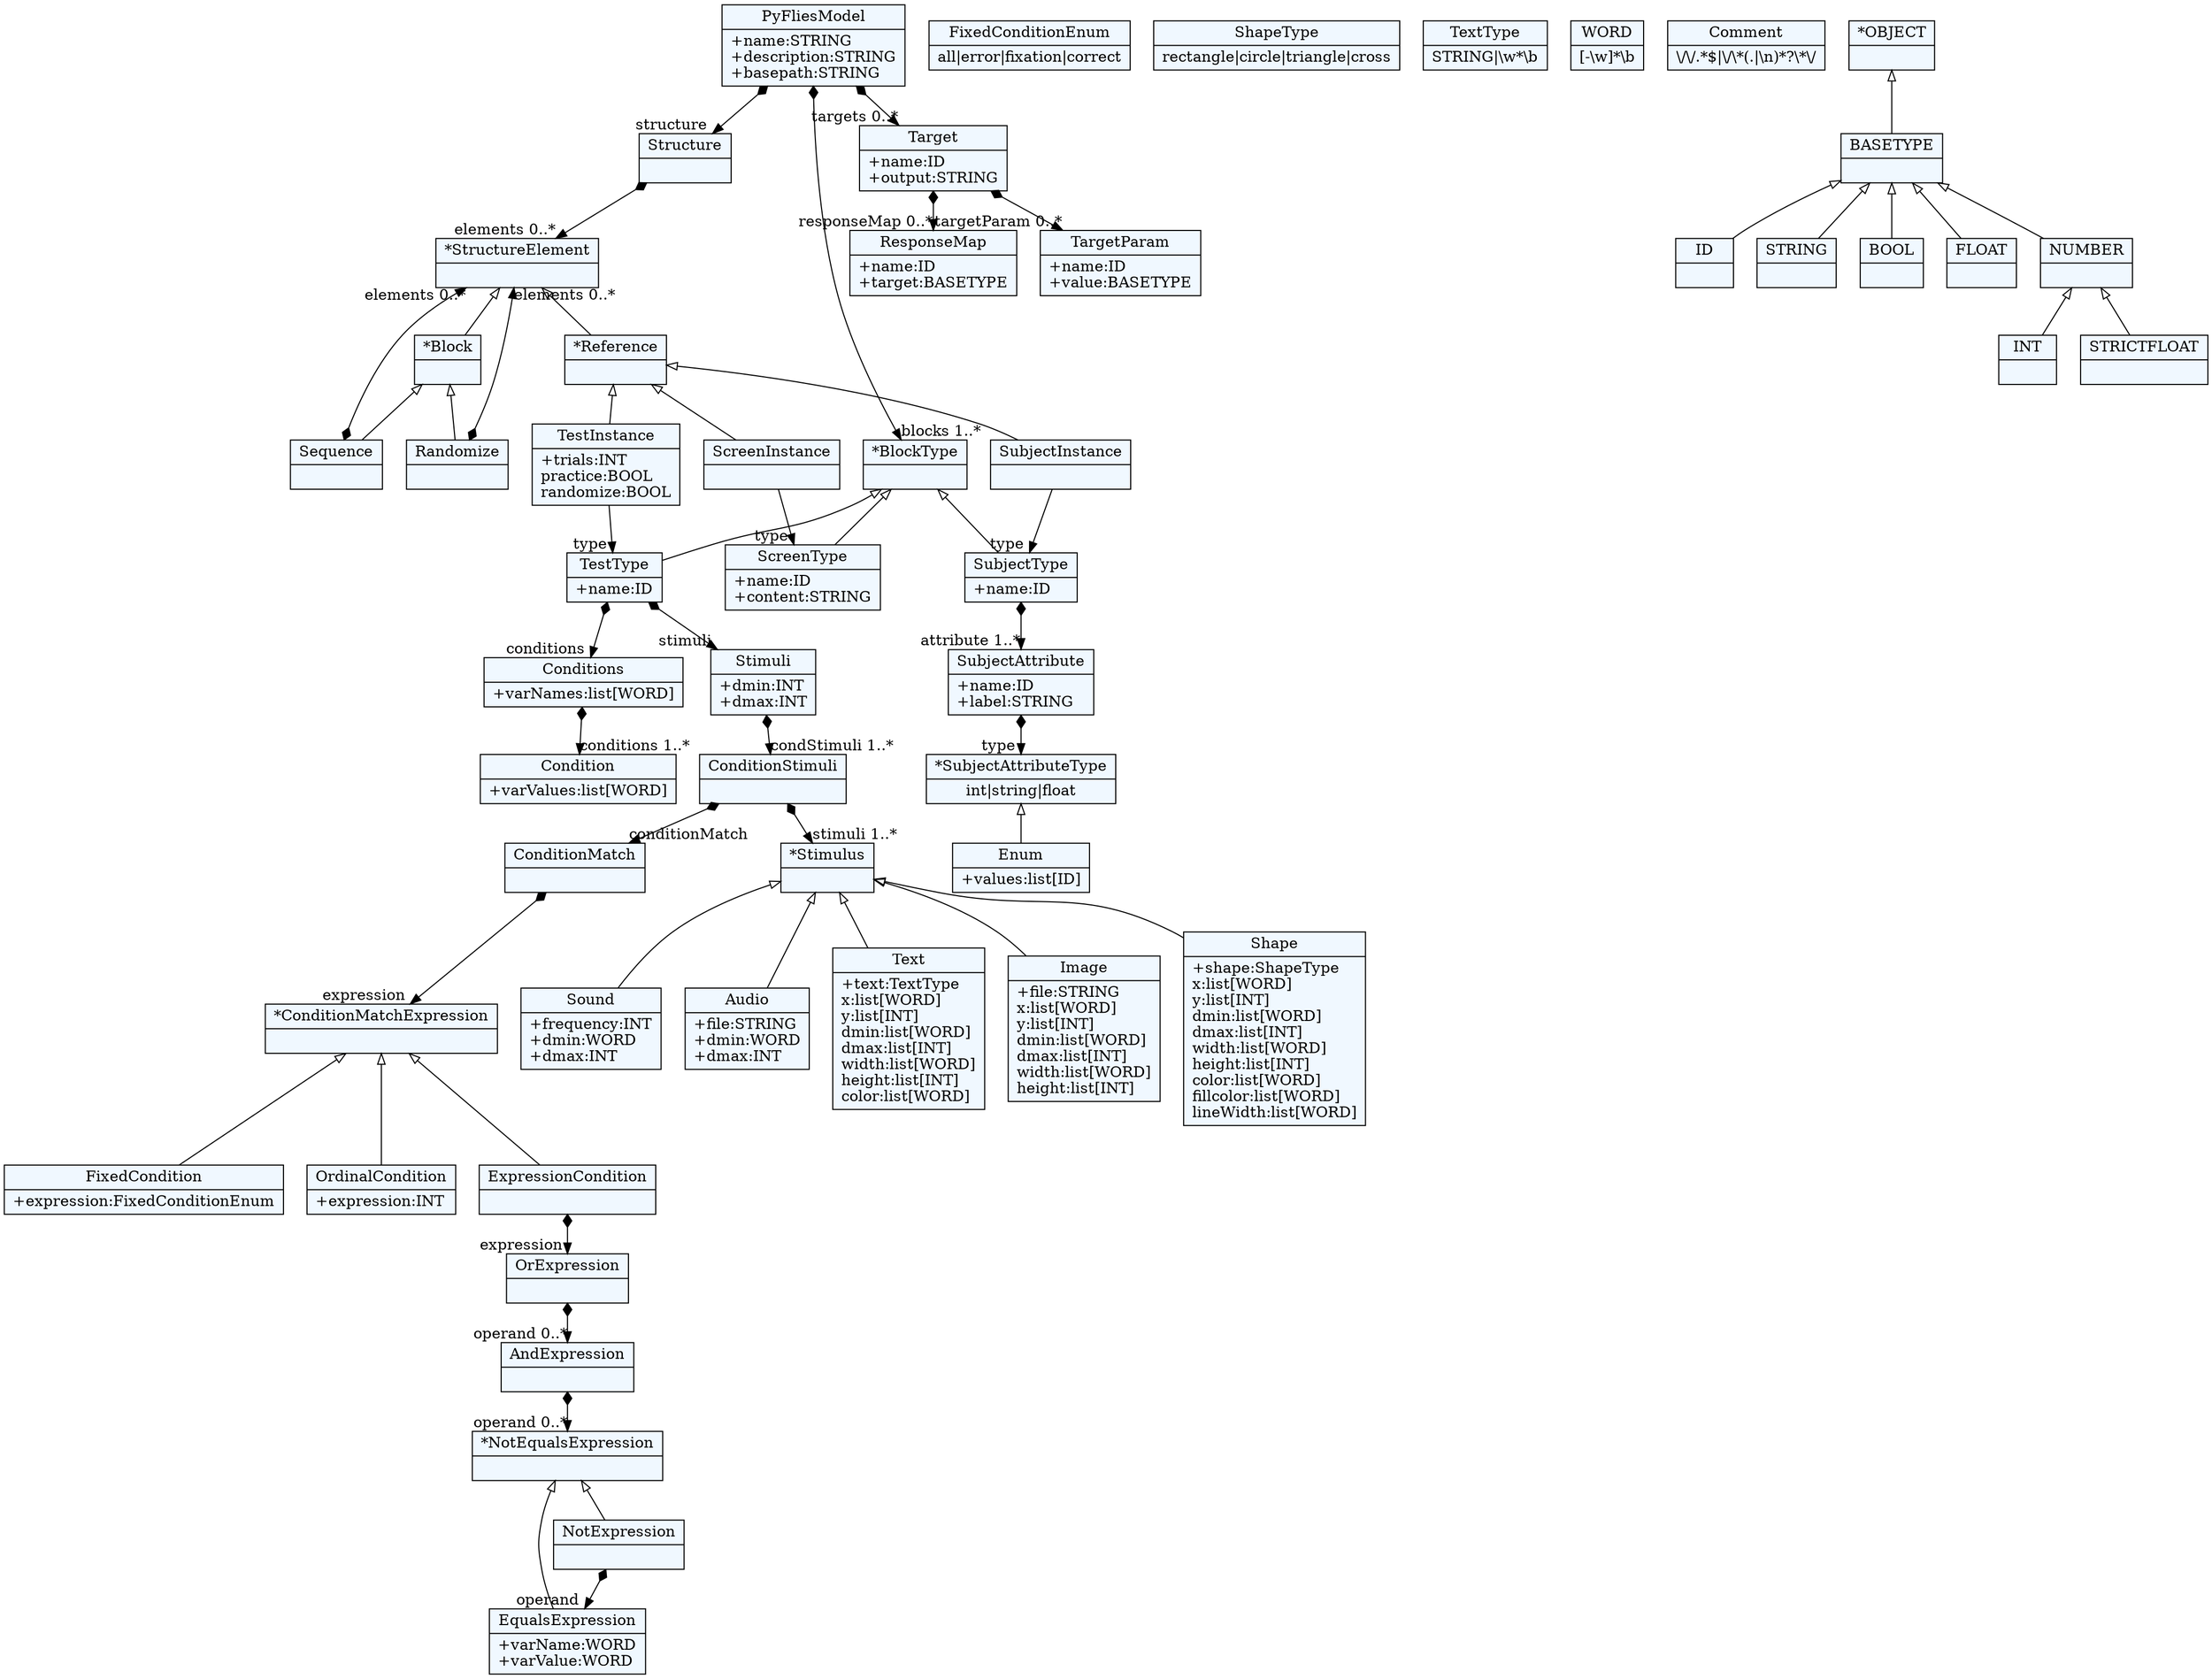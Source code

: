 
    digraph xtext {
    fontname = "Bitstream Vera Sans"
    fontsize = 8
    node[
        shape=record,
        style=filled,
        fillcolor=aliceblue
    ]
    nodesep = 0.3
    edge[dir=black,arrowtail=empty]


35551704 -> 35185224[arrowtail=diamond, dir=both, headlabel="blocks 1..*"]
35551704 -> 35529368[arrowtail=diamond, dir=both, headlabel="structure "]
35551704 -> 35545640[arrowtail=diamond, dir=both, headlabel="targets 0..*"]
35551704[ label="{PyFliesModel|+name:STRING\l+description:STRING\l+basepath:STRING\l}"]

35185224[ label="{*BlockType|}"]
35185224 -> 35230664 [dir=back]
35185224 -> 34450648 [dir=back]
35185224 -> 34429048 [dir=back]

35230664 -> 35649480[arrowtail=diamond, dir=both, headlabel="conditions "]
35230664 -> 35817464[arrowtail=diamond, dir=both, headlabel="stimuli "]
35230664[ label="{TestType|+name:ID\l}"]

35649480 -> 34511160[arrowtail=diamond, dir=both, headlabel="conditions 1..*"]
35649480[ label="{Conditions|+varNames:list[WORD]\l}"]

34511160[ label="{Condition|+varValues:list[WORD]\l}"]

35817464 -> 35482168[arrowtail=diamond, dir=both, headlabel="condStimuli 1..*"]
35817464[ label="{Stimuli|+dmin:INT\l+dmax:INT\l}"]

35482168 -> 35745528[arrowtail=diamond, dir=both, headlabel="conditionMatch "]
35482168 -> 35735512[arrowtail=diamond, dir=both, headlabel="stimuli 1..*"]
35482168[ label="{ConditionStimuli|}"]

35745528 -> 35696104[arrowtail=diamond, dir=both, headlabel="expression "]
35745528[ label="{ConditionMatch|}"]

35696104[ label="{*ConditionMatchExpression|}"]
35696104 -> 35690568 [dir=back]
35696104 -> 34915288 [dir=back]
35696104 -> 35758184 [dir=back]

35690568[ label="{FixedCondition|+expression:FixedConditionEnum\l}"]

34923880[ label="{FixedConditionEnum|all\|error\|fixation\|correct}"]

34915288[ label="{OrdinalCondition|+expression:INT\l}"]

35758184 -> 35798744[arrowtail=diamond, dir=both, headlabel="expression "]
35758184[ label="{ExpressionCondition|}"]

35798744 -> 34823688[arrowtail=diamond, dir=both, headlabel="operand 0..*"]
35798744[ label="{OrExpression|}"]

34823688 -> 35823944[arrowtail=diamond, dir=both, headlabel="operand 0..*"]
34823688[ label="{AndExpression|}"]

35823944[ label="{*NotEqualsExpression|}"]
35823944 -> 34427544 [dir=back]
35823944 -> 35557944 [dir=back]

34427544 -> 35557944[arrowtail=diamond, dir=both, headlabel="operand "]
34427544[ label="{NotExpression|}"]

35557944[ label="{EqualsExpression|+varName:WORD\l+varValue:WORD\l}"]

35735512[ label="{*Stimulus|}"]
35735512 -> 34957864 [dir=back]
35735512 -> 35808344 [dir=back]
35735512 -> 35630504 [dir=back]
35735512 -> 34954680 [dir=back]
35735512 -> 34789992 [dir=back]

34957864[ label="{Image|+file:STRING\lx:list[WORD]\ly:list[INT]\ldmin:list[WORD]\ldmax:list[INT]\lwidth:list[WORD]\lheight:list[INT]\l}"]

35808344[ label="{Shape|+shape:ShapeType\lx:list[WORD]\ly:list[INT]\ldmin:list[WORD]\ldmax:list[INT]\lwidth:list[WORD]\lheight:list[INT]\lcolor:list[WORD]\lfillcolor:list[WORD]\llineWidth:list[WORD]\l}"]

35117128[ label="{ShapeType|rectangle\|circle\|triangle\|cross}"]

34789992[ label="{Text|+text:TextType\lx:list[WORD]\ly:list[INT]\ldmin:list[WORD]\ldmax:list[INT]\lwidth:list[WORD]\lheight:list[INT]\lcolor:list[WORD]\l}"]

35642232[ label="{TextType|STRING\|\\w*\\b}"]

35400072[ label="{WORD|[-\\w]*\\b}"]

35630504[ label="{Sound|+frequency:INT\l+dmin:WORD\l+dmax:INT\l}"]

34954680[ label="{Audio|+file:STRING\l+dmin:WORD\l+dmax:INT\l}"]

34446712[ label="{*Block|}"]
34446712 -> 34679544 [dir=back]
34446712 -> 34444712 [dir=back]

35046536 -> 35230664[headlabel="type "]
35046536[ label="{TestInstance|+trials:INT\lpractice:BOOL\lrandomize:BOOL\l}"]

34430104 -> 34450648[headlabel="type "]
34430104[ label="{ScreenInstance|}"]

34685736 -> 34429048[headlabel="type "]
34685736[ label="{SubjectInstance|}"]

35246152[ label="{*Reference|}"]
35246152 -> 35046536 [dir=back]
35246152 -> 34430104 [dir=back]
35246152 -> 34685736 [dir=back]

34800936[ label="{*StructureElement|}"]
34800936 -> 35246152 [dir=back]
34800936 -> 34446712 [dir=back]

35529368 -> 34800936[arrowtail=diamond, dir=both, headlabel="elements 0..*"]
35529368[ label="{Structure|}"]

34679544 -> 34800936[arrowtail=diamond, dir=both, headlabel="elements 0..*"]
34679544[ label="{Sequence|}"]

34444712 -> 34800936[arrowtail=diamond, dir=both, headlabel="elements 0..*"]
34444712[ label="{Randomize|}"]

34450648[ label="{ScreenType|+name:ID\l+content:STRING\l}"]

34429048 -> 35646296[arrowtail=diamond, dir=both, headlabel="attribute 1..*"]
34429048[ label="{SubjectType|+name:ID\l}"]

35646296 -> 35153672[arrowtail=diamond, dir=both, headlabel="type "]
35646296[ label="{SubjectAttribute|+name:ID\l+label:STRING\l}"]

35153672[ label="{*SubjectAttributeType|int\|string\|float}"]
35153672 -> 35259112 [dir=back]

35259112[ label="{Enum|+values:list[ID]\l}"]

35545640 -> 34778104[arrowtail=diamond, dir=both, headlabel="responseMap 0..*"]
35545640 -> 34407256[arrowtail=diamond, dir=both, headlabel="targetParam 0..*"]
35545640[ label="{Target|+name:ID\l+output:STRING\l}"]

34407256[ label="{TargetParam|+name:ID\l+value:BASETYPE\l}"]

34778104[ label="{ResponseMap|+name:ID\l+target:BASETYPE\l}"]

35051256[ label="{Comment|\\/\\/.*$\|\\/\\*(.\|\\n)*\?\\*\\/}"]

35803752[ label="{ID|}"]

35813928[ label="{STRING|}"]

35819464[ label="{BOOL|}"]

35825000[ label="{INT|}"]

35830536[ label="{FLOAT|}"]

35836072[ label="{STRICTFLOAT|}"]

35841608[ label="{NUMBER|}"]
35841608 -> 35836072 [dir=back]
35841608 -> 35825000 [dir=back]

35847144[ label="{BASETYPE|}"]
35847144 -> 35841608 [dir=back]
35847144 -> 35830536 [dir=back]
35847144 -> 35819464 [dir=back]
35847144 -> 35803752 [dir=back]
35847144 -> 35813928 [dir=back]

35852680[ label="{*OBJECT|}"]
35852680 -> 35847144 [dir=back]


}
